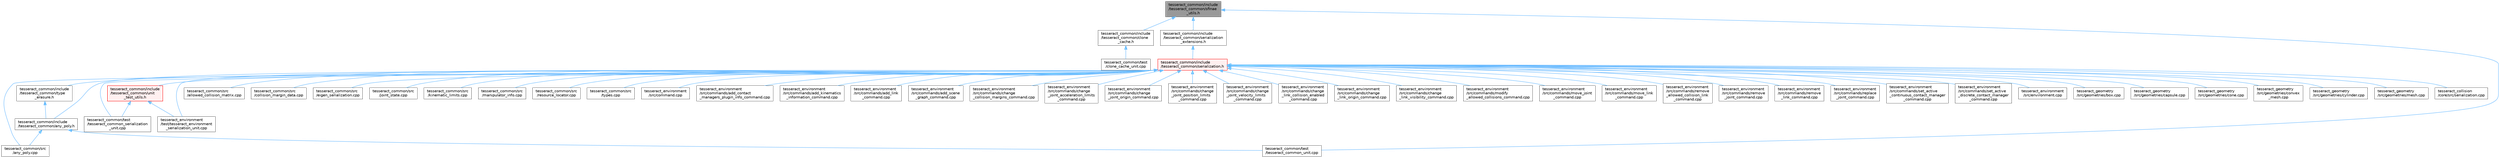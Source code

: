 digraph "tesseract_common/include/tesseract_common/sfinae_utils.h"
{
 // LATEX_PDF_SIZE
  bgcolor="transparent";
  edge [fontname=Helvetica,fontsize=10,labelfontname=Helvetica,labelfontsize=10];
  node [fontname=Helvetica,fontsize=10,shape=box,height=0.2,width=0.4];
  Node1 [label="tesseract_common/include\l/tesseract_common/sfinae\l_utils.h",height=0.2,width=0.4,color="gray40", fillcolor="grey60", style="filled", fontcolor="black",tooltip=" "];
  Node1 -> Node2 [dir="back",color="steelblue1",style="solid"];
  Node2 [label="tesseract_common/include\l/tesseract_common/clone\l_cache.h",height=0.2,width=0.4,color="grey40", fillcolor="white", style="filled",URL="$dc/d40/clone__cache_8h.html",tooltip=" "];
  Node2 -> Node3 [dir="back",color="steelblue1",style="solid"];
  Node3 [label="tesseract_common/test\l/clone_cache_unit.cpp",height=0.2,width=0.4,color="grey40", fillcolor="white", style="filled",URL="$d6/d9a/clone__cache__unit_8cpp.html",tooltip=" "];
  Node1 -> Node4 [dir="back",color="steelblue1",style="solid"];
  Node4 [label="tesseract_common/include\l/tesseract_common/serialization\l_extensions.h",height=0.2,width=0.4,color="grey40", fillcolor="white", style="filled",URL="$d5/d03/serialization__extensions_8h.html",tooltip="Boost serialization class extension macros and helpers."];
  Node4 -> Node5 [dir="back",color="steelblue1",style="solid"];
  Node5 [label="tesseract_common/include\l/tesseract_common/serialization.h",height=0.2,width=0.4,color="red", fillcolor="#FFF0F0", style="filled",URL="$dc/d7d/tesseract__common_2include_2tesseract__common_2serialization_8h.html",tooltip="Additional Boost serialization wrappers."];
  Node5 -> Node6 [dir="back",color="steelblue1",style="solid"];
  Node6 [label="tesseract_collision\l/core/src/serialization.cpp",height=0.2,width=0.4,color="grey40", fillcolor="white", style="filled",URL="$d6/d5a/serialization_8cpp.html",tooltip="Contact results serialization wrappers."];
  Node5 -> Node7 [dir="back",color="steelblue1",style="solid"];
  Node7 [label="tesseract_common/include\l/tesseract_common/any_poly.h",height=0.2,width=0.4,color="grey40", fillcolor="white", style="filled",URL="$d8/d6c/any__poly_8h.html",tooltip=" "];
  Node7 -> Node8 [dir="back",color="steelblue1",style="solid"];
  Node8 [label="tesseract_common/src\l/any_poly.cpp",height=0.2,width=0.4,color="grey40", fillcolor="white", style="filled",URL="$d3/d43/any__poly_8cpp.html",tooltip=" "];
  Node7 -> Node9 [dir="back",color="steelblue1",style="solid"];
  Node9 [label="tesseract_common/test\l/tesseract_common_unit.cpp",height=0.2,width=0.4,color="grey40", fillcolor="white", style="filled",URL="$de/df1/tesseract__common__unit_8cpp.html",tooltip=" "];
  Node5 -> Node10 [dir="back",color="steelblue1",style="solid"];
  Node10 [label="tesseract_common/include\l/tesseract_common/type\l_erasure.h",height=0.2,width=0.4,color="grey40", fillcolor="white", style="filled",URL="$db/d3e/type__erasure_8h.html",tooltip="Boilerplate code for creating type erasures."];
  Node10 -> Node7 [dir="back",color="steelblue1",style="solid"];
  Node5 -> Node11 [dir="back",color="steelblue1",style="solid"];
  Node11 [label="tesseract_common/include\l/tesseract_common/unit\l_test_utils.h",height=0.2,width=0.4,color="red", fillcolor="#FFF0F0", style="filled",URL="$d2/d05/unit__test__utils_8h.html",tooltip="Common Tesseract unit test utilities."];
  Node11 -> Node13 [dir="back",color="steelblue1",style="solid"];
  Node13 [label="tesseract_common/test\l/tesseract_common_serialization\l_unit.cpp",height=0.2,width=0.4,color="grey40", fillcolor="white", style="filled",URL="$d4/d44/tesseract__common__serialization__unit_8cpp.html",tooltip="Tests serialization of types in tesseract_common."];
  Node11 -> Node14 [dir="back",color="steelblue1",style="solid"];
  Node14 [label="tesseract_environment\l/test/tesseract_environment\l_serialization_unit.cpp",height=0.2,width=0.4,color="grey40", fillcolor="white", style="filled",URL="$d9/de5/tesseract__environment__serialization__unit_8cpp.html",tooltip=" "];
  Node5 -> Node19 [dir="back",color="steelblue1",style="solid"];
  Node19 [label="tesseract_common/src\l/allowed_collision_matrix.cpp",height=0.2,width=0.4,color="grey40", fillcolor="white", style="filled",URL="$d3/db2/allowed__collision__matrix_8cpp.html",tooltip="AllowedCollisionMatrix."];
  Node5 -> Node8 [dir="back",color="steelblue1",style="solid"];
  Node5 -> Node20 [dir="back",color="steelblue1",style="solid"];
  Node20 [label="tesseract_common/src\l/collision_margin_data.cpp",height=0.2,width=0.4,color="grey40", fillcolor="white", style="filled",URL="$d6/d53/collision__margin__data_8cpp.html",tooltip="CollisionMarginData."];
  Node5 -> Node21 [dir="back",color="steelblue1",style="solid"];
  Node21 [label="tesseract_common/src\l/eigen_serialization.cpp",height=0.2,width=0.4,color="grey40", fillcolor="white", style="filled",URL="$db/dd0/eigen__serialization_8cpp.html",tooltip=" "];
  Node5 -> Node22 [dir="back",color="steelblue1",style="solid"];
  Node22 [label="tesseract_common/src\l/joint_state.cpp",height=0.2,width=0.4,color="grey40", fillcolor="white", style="filled",URL="$d6/dec/joint__state_8cpp.html",tooltip="Tesseract Joint State."];
  Node5 -> Node23 [dir="back",color="steelblue1",style="solid"];
  Node23 [label="tesseract_common/src\l/kinematic_limits.cpp",height=0.2,width=0.4,color="grey40", fillcolor="white", style="filled",URL="$d2/dc5/kinematic__limits_8cpp.html",tooltip=" "];
  Node5 -> Node24 [dir="back",color="steelblue1",style="solid"];
  Node24 [label="tesseract_common/src\l/manipulator_info.cpp",height=0.2,width=0.4,color="grey40", fillcolor="white", style="filled",URL="$d5/dd9/manipulator__info_8cpp.html",tooltip=" "];
  Node5 -> Node25 [dir="back",color="steelblue1",style="solid"];
  Node25 [label="tesseract_common/src\l/resource_locator.cpp",height=0.2,width=0.4,color="grey40", fillcolor="white", style="filled",URL="$d7/d6f/resource__locator_8cpp.html",tooltip="Resource locator functions."];
  Node5 -> Node26 [dir="back",color="steelblue1",style="solid"];
  Node26 [label="tesseract_common/src\l/types.cpp",height=0.2,width=0.4,color="grey40", fillcolor="white", style="filled",URL="$d8/d8c/tesseract__common_2src_2types_8cpp.html",tooltip="Common Tesseract Types."];
  Node5 -> Node13 [dir="back",color="steelblue1",style="solid"];
  Node5 -> Node27 [dir="back",color="steelblue1",style="solid"];
  Node27 [label="tesseract_environment\l/src/command.cpp",height=0.2,width=0.4,color="grey40", fillcolor="white", style="filled",URL="$d1/d81/command_8cpp.html",tooltip=" "];
  Node5 -> Node28 [dir="back",color="steelblue1",style="solid"];
  Node28 [label="tesseract_environment\l/src/commands/add_contact\l_managers_plugin_info_command.cpp",height=0.2,width=0.4,color="grey40", fillcolor="white", style="filled",URL="$df/d2e/add__contact__managers__plugin__info__command_8cpp.html",tooltip="Used to add contact managers to the environment."];
  Node5 -> Node29 [dir="back",color="steelblue1",style="solid"];
  Node29 [label="tesseract_environment\l/src/commands/add_kinematics\l_information_command.cpp",height=0.2,width=0.4,color="grey40", fillcolor="white", style="filled",URL="$dc/de2/add__kinematics__information__command_8cpp.html",tooltip=" "];
  Node5 -> Node30 [dir="back",color="steelblue1",style="solid"];
  Node30 [label="tesseract_environment\l/src/commands/add_link\l_command.cpp",height=0.2,width=0.4,color="grey40", fillcolor="white", style="filled",URL="$d6/d88/add__link__command_8cpp.html",tooltip="Used to add a link to the environment."];
  Node5 -> Node31 [dir="back",color="steelblue1",style="solid"];
  Node31 [label="tesseract_environment\l/src/commands/add_scene\l_graph_command.cpp",height=0.2,width=0.4,color="grey40", fillcolor="white", style="filled",URL="$dc/d4b/add__scene__graph__command_8cpp.html",tooltip="Used to add a scene graph to the environment."];
  Node5 -> Node32 [dir="back",color="steelblue1",style="solid"];
  Node32 [label="tesseract_environment\l/src/commands/change\l_collision_margins_command.cpp",height=0.2,width=0.4,color="grey40", fillcolor="white", style="filled",URL="$d2/db8/change__collision__margins__command_8cpp.html",tooltip="Used to change collision margins."];
  Node5 -> Node33 [dir="back",color="steelblue1",style="solid"];
  Node33 [label="tesseract_environment\l/src/commands/change\l_joint_acceleration_limits\l_command.cpp",height=0.2,width=0.4,color="grey40", fillcolor="white", style="filled",URL="$dc/d96/change__joint__acceleration__limits__command_8cpp.html",tooltip="Used to change joint accelerations limis in the environment."];
  Node5 -> Node34 [dir="back",color="steelblue1",style="solid"];
  Node34 [label="tesseract_environment\l/src/commands/change\l_joint_origin_command.cpp",height=0.2,width=0.4,color="grey40", fillcolor="white", style="filled",URL="$d9/dbd/change__joint__origin__command_8cpp.html",tooltip="Used to change joint origin."];
  Node5 -> Node35 [dir="back",color="steelblue1",style="solid"];
  Node35 [label="tesseract_environment\l/src/commands/change\l_joint_position_limits\l_command.cpp",height=0.2,width=0.4,color="grey40", fillcolor="white", style="filled",URL="$d2/d6a/change__joint__position__limits__command_8cpp.html",tooltip="Used to change joint position limis in the environment."];
  Node5 -> Node36 [dir="back",color="steelblue1",style="solid"];
  Node36 [label="tesseract_environment\l/src/commands/change\l_joint_velocity_limits\l_command.cpp",height=0.2,width=0.4,color="grey40", fillcolor="white", style="filled",URL="$d3/d3e/change__joint__velocity__limits__command_8cpp.html",tooltip="Used to change joint velocity limis in the environment."];
  Node5 -> Node37 [dir="back",color="steelblue1",style="solid"];
  Node37 [label="tesseract_environment\l/src/commands/change\l_link_collision_enabled\l_command.cpp",height=0.2,width=0.4,color="grey40", fillcolor="white", style="filled",URL="$d2/d25/change__link__collision__enabled__command_8cpp.html",tooltip="Used to change if a link is enabled for collision checking."];
  Node5 -> Node38 [dir="back",color="steelblue1",style="solid"];
  Node38 [label="tesseract_environment\l/src/commands/change\l_link_origin_command.cpp",height=0.2,width=0.4,color="grey40", fillcolor="white", style="filled",URL="$df/d75/change__link__origin__command_8cpp.html",tooltip="Used to change a link origin."];
  Node5 -> Node39 [dir="back",color="steelblue1",style="solid"];
  Node39 [label="tesseract_environment\l/src/commands/change\l_link_visibility_command.cpp",height=0.2,width=0.4,color="grey40", fillcolor="white", style="filled",URL="$df/de6/change__link__visibility__command_8cpp.html",tooltip="Used to change link visibility."];
  Node5 -> Node40 [dir="back",color="steelblue1",style="solid"];
  Node40 [label="tesseract_environment\l/src/commands/modify\l_allowed_collisions_command.cpp",height=0.2,width=0.4,color="grey40", fillcolor="white", style="filled",URL="$da/da9/modify__allowed__collisions__command_8cpp.html",tooltip=" "];
  Node5 -> Node41 [dir="back",color="steelblue1",style="solid"];
  Node41 [label="tesseract_environment\l/src/commands/move_joint\l_command.cpp",height=0.2,width=0.4,color="grey40", fillcolor="white", style="filled",URL="$dd/d2e/move__joint__command_8cpp.html",tooltip="Used to move a link in the environment."];
  Node5 -> Node42 [dir="back",color="steelblue1",style="solid"];
  Node42 [label="tesseract_environment\l/src/commands/move_link\l_command.cpp",height=0.2,width=0.4,color="grey40", fillcolor="white", style="filled",URL="$d6/d03/move__link__command_8cpp.html",tooltip="Used to move a link in the environment."];
  Node5 -> Node43 [dir="back",color="steelblue1",style="solid"];
  Node43 [label="tesseract_environment\l/src/commands/remove\l_allowed_collision_link\l_command.cpp",height=0.2,width=0.4,color="grey40", fillcolor="white", style="filled",URL="$da/d52/remove__allowed__collision__link__command_8cpp.html",tooltip="Used to remove an allowed collision from the acm for a link."];
  Node5 -> Node44 [dir="back",color="steelblue1",style="solid"];
  Node44 [label="tesseract_environment\l/src/commands/remove\l_joint_command.cpp",height=0.2,width=0.4,color="grey40", fillcolor="white", style="filled",URL="$db/d9e/remove__joint__command_8cpp.html",tooltip="Used to remove a joint from the environment."];
  Node5 -> Node45 [dir="back",color="steelblue1",style="solid"];
  Node45 [label="tesseract_environment\l/src/commands/remove\l_link_command.cpp",height=0.2,width=0.4,color="grey40", fillcolor="white", style="filled",URL="$d1/d03/remove__link__command_8cpp.html",tooltip="Used to remove a link from the environment."];
  Node5 -> Node46 [dir="back",color="steelblue1",style="solid"];
  Node46 [label="tesseract_environment\l/src/commands/replace\l_joint_command.cpp",height=0.2,width=0.4,color="grey40", fillcolor="white", style="filled",URL="$d1/d3d/replace__joint__command_8cpp.html",tooltip="Used to replace a joint in the environment."];
  Node5 -> Node47 [dir="back",color="steelblue1",style="solid"];
  Node47 [label="tesseract_environment\l/src/commands/set_active\l_continuous_contact_manager\l_command.cpp",height=0.2,width=0.4,color="grey40", fillcolor="white", style="filled",URL="$d8/da6/set__active__continuous__contact__manager__command_8cpp.html",tooltip="Used to set the active continuous contact manager."];
  Node5 -> Node48 [dir="back",color="steelblue1",style="solid"];
  Node48 [label="tesseract_environment\l/src/commands/set_active\l_discrete_contact_manager\l_command.cpp",height=0.2,width=0.4,color="grey40", fillcolor="white", style="filled",URL="$d1/dd8/set__active__discrete__contact__manager__command_8cpp.html",tooltip="Used to set the active discrete contact manager."];
  Node5 -> Node49 [dir="back",color="steelblue1",style="solid"];
  Node49 [label="tesseract_environment\l/src/environment.cpp",height=0.2,width=0.4,color="grey40", fillcolor="white", style="filled",URL="$dc/d82/environment_8cpp.html",tooltip="Tesseract environment interface implementation."];
  Node5 -> Node14 [dir="back",color="steelblue1",style="solid"];
  Node5 -> Node50 [dir="back",color="steelblue1",style="solid"];
  Node50 [label="tesseract_geometry\l/src/geometries/box.cpp",height=0.2,width=0.4,color="grey40", fillcolor="white", style="filled",URL="$d8/d11/tesseract__geometry_2src_2geometries_2box_8cpp.html",tooltip="Tesseract Box Geometry."];
  Node5 -> Node51 [dir="back",color="steelblue1",style="solid"];
  Node51 [label="tesseract_geometry\l/src/geometries/capsule.cpp",height=0.2,width=0.4,color="grey40", fillcolor="white", style="filled",URL="$d9/dfb/tesseract__geometry_2src_2geometries_2capsule_8cpp.html",tooltip="Tesseract Capsule Geometry."];
  Node5 -> Node52 [dir="back",color="steelblue1",style="solid"];
  Node52 [label="tesseract_geometry\l/src/geometries/cone.cpp",height=0.2,width=0.4,color="grey40", fillcolor="white", style="filled",URL="$d9/d0d/tesseract__geometry_2src_2geometries_2cone_8cpp.html",tooltip=" "];
  Node5 -> Node53 [dir="back",color="steelblue1",style="solid"];
  Node53 [label="tesseract_geometry\l/src/geometries/convex\l_mesh.cpp",height=0.2,width=0.4,color="grey40", fillcolor="white", style="filled",URL="$d6/dec/tesseract__geometry_2src_2geometries_2convex__mesh_8cpp.html",tooltip=" "];
  Node5 -> Node54 [dir="back",color="steelblue1",style="solid"];
  Node54 [label="tesseract_geometry\l/src/geometries/cylinder.cpp",height=0.2,width=0.4,color="grey40", fillcolor="white", style="filled",URL="$d7/da9/tesseract__geometry_2src_2geometries_2cylinder_8cpp.html",tooltip=" "];
  Node5 -> Node55 [dir="back",color="steelblue1",style="solid"];
  Node55 [label="tesseract_geometry\l/src/geometries/mesh.cpp",height=0.2,width=0.4,color="grey40", fillcolor="white", style="filled",URL="$de/dd6/tesseract__geometry_2src_2geometries_2mesh_8cpp.html",tooltip=" "];
  Node1 -> Node9 [dir="back",color="steelblue1",style="solid"];
}
